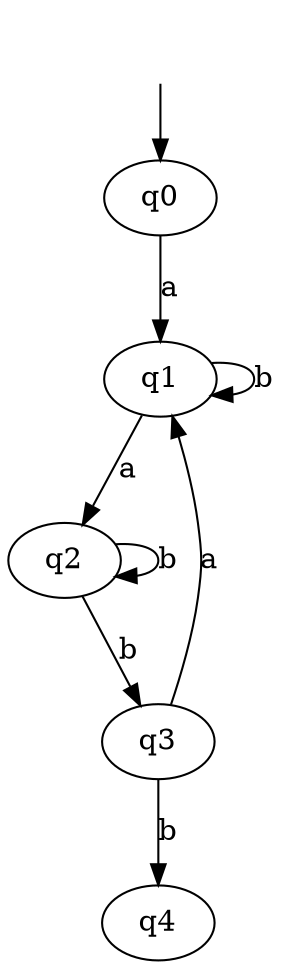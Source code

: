 digraph {
	q0
	q1
	q2
	q3
	q4
	node [shape=none]
	"" -> q0 [arrowhead=normal]
	node [shape=doublecircle]
	q4
	node [shape=circle]
	edge [arrowhead=normal]
	q0 -> q1 [label=a]
	q1 -> q1 [label=b]
	q1 -> q2 [label=a]
	q2 -> q2 [label=b]
	q2 -> q3 [label=b]
	q3 -> q1 [label=a]
	q3 -> q4 [label=b]
}
